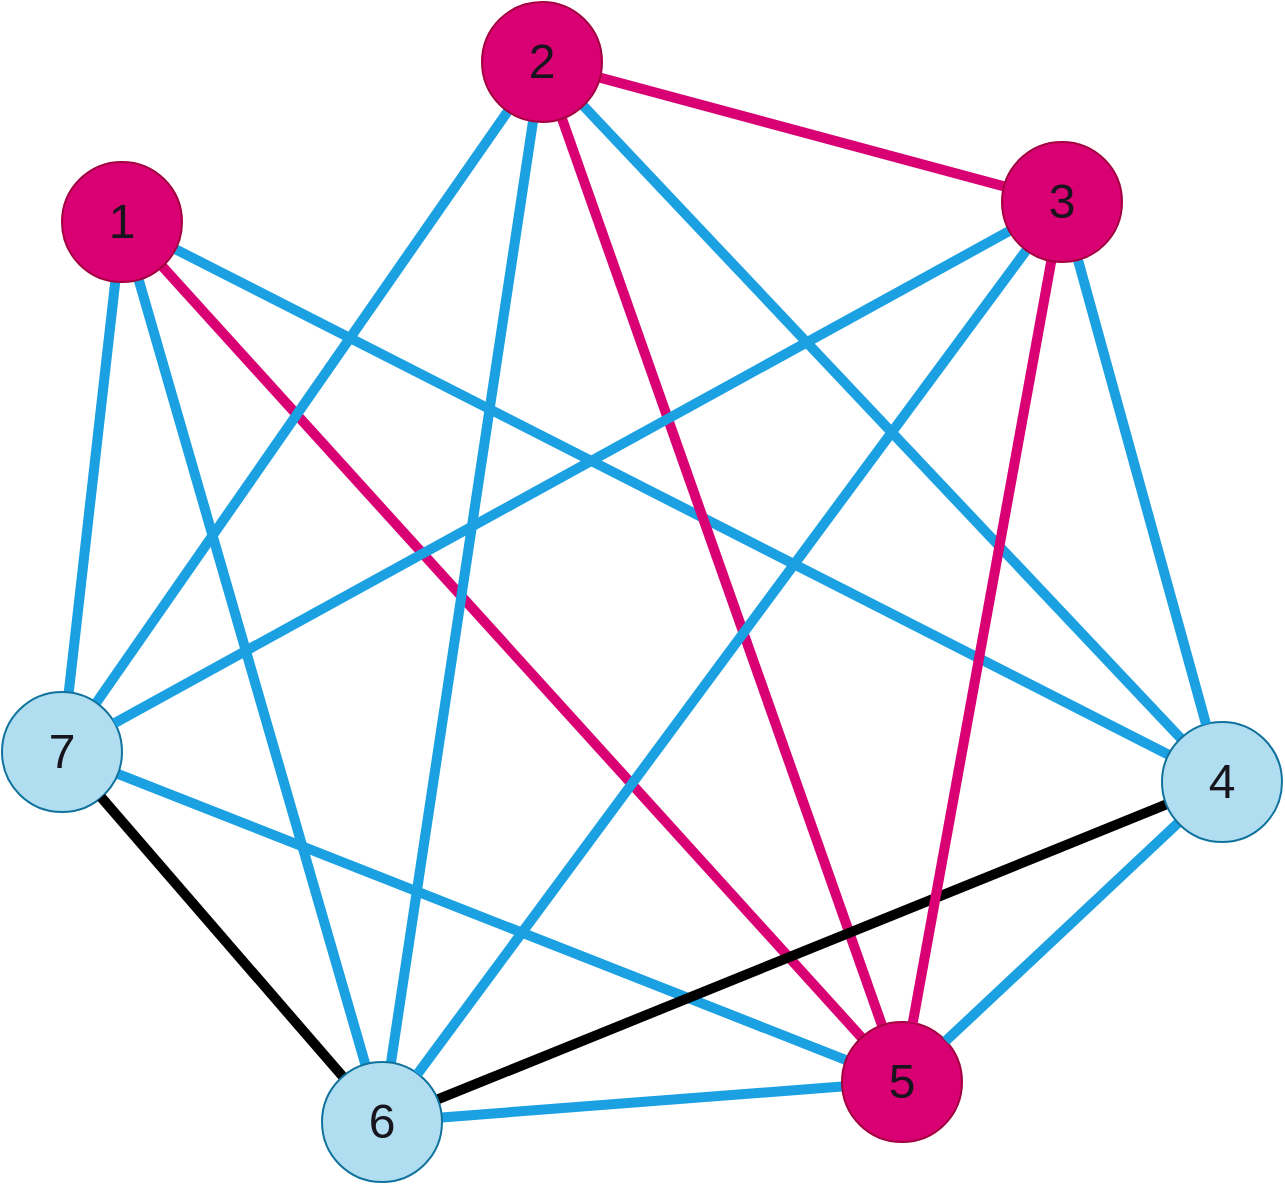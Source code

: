 <mxfile>
    <diagram id="oR5SH7QbYuMdXyNvKvRi" name="第 1 页">
        <mxGraphModel dx="1130" dy="784" grid="1" gridSize="10" guides="1" tooltips="1" connect="1" arrows="1" fold="1" page="1" pageScale="1" pageWidth="827" pageHeight="1169" background="#ffffff" math="0" shadow="0">
            <root>
                <mxCell id="0"/>
                <mxCell id="1" parent="0"/>
                <mxCell id="9" style="edgeStyle=none;html=1;fontSize=24;fontColor=#18141d;endArrow=none;endFill=0;strokeWidth=5;strokeColor=#1ba1e2;" parent="1" source="2" target="6" edge="1">
                    <mxGeometry relative="1" as="geometry"/>
                </mxCell>
                <mxCell id="10" style="edgeStyle=none;html=1;strokeColor=#d80073;strokeWidth=5;fontSize=24;fontColor=#18141d;endArrow=none;endFill=0;" parent="1" source="2" target="3" edge="1">
                    <mxGeometry relative="1" as="geometry"/>
                </mxCell>
                <mxCell id="11" style="edgeStyle=none;html=1;strokeColor=#1ba1e2;strokeWidth=5;fontSize=24;fontColor=#18141d;endArrow=none;endFill=0;" parent="1" source="2" target="7" edge="1">
                    <mxGeometry relative="1" as="geometry"/>
                </mxCell>
                <mxCell id="12" style="edgeStyle=none;html=1;strokeColor=#1ba1e2;strokeWidth=5;fontSize=24;fontColor=#18141d;endArrow=none;endFill=0;" parent="1" source="2" target="5" edge="1">
                    <mxGeometry relative="1" as="geometry"/>
                </mxCell>
                <mxCell id="2" value="&lt;font style=&quot;font-size: 24px;&quot; color=&quot;#18141d&quot;&gt;1&lt;/font&gt;" style="ellipse;whiteSpace=wrap;html=1;aspect=fixed;fillColor=#d80073;strokeColor=#A50040;fontColor=#ffffff;" parent="1" vertex="1">
                    <mxGeometry x="90" y="260" width="60" height="60" as="geometry"/>
                </mxCell>
                <mxCell id="25" style="edgeStyle=none;html=1;strokeColor=#1ba1e2;strokeWidth=5;fontSize=24;fontColor=#18141d;endArrow=none;endFill=0;" parent="1" source="3" target="7" edge="1">
                    <mxGeometry relative="1" as="geometry"/>
                </mxCell>
                <mxCell id="26" style="edgeStyle=none;html=1;strokeColor=#1ba1e2;strokeWidth=5;fontSize=24;fontColor=#18141d;endArrow=none;endFill=0;" parent="1" source="3" target="5" edge="1">
                    <mxGeometry relative="1" as="geometry"/>
                </mxCell>
                <mxCell id="29" style="edgeStyle=none;shape=connector;rounded=1;html=1;labelBackgroundColor=default;strokeColor=#d80073;strokeWidth=5;fontFamily=Helvetica;fontSize=24;fontColor=#18141d;endArrow=none;endFill=0;" edge="1" parent="1" source="3" target="4">
                    <mxGeometry relative="1" as="geometry"/>
                </mxCell>
                <mxCell id="3" value="&lt;font style=&quot;font-size: 24px;&quot; color=&quot;#18141d&quot;&gt;5&lt;/font&gt;" style="ellipse;whiteSpace=wrap;html=1;aspect=fixed;fillColor=#d80073;strokeColor=#A50040;fontColor=#ffffff;" parent="1" vertex="1">
                    <mxGeometry x="480" y="690" width="60" height="60" as="geometry"/>
                </mxCell>
                <mxCell id="13" style="edgeStyle=none;html=1;strokeColor=#d80073;strokeWidth=5;fontSize=24;fontColor=#18141d;endArrow=none;endFill=0;" parent="1" source="4" target="8" edge="1">
                    <mxGeometry relative="1" as="geometry"/>
                </mxCell>
                <mxCell id="14" style="edgeStyle=none;html=1;strokeColor=#1ba1e2;strokeWidth=5;fontSize=24;fontColor=#18141d;endArrow=none;endFill=0;" parent="1" source="4" target="6" edge="1">
                    <mxGeometry relative="1" as="geometry"/>
                </mxCell>
                <mxCell id="16" style="edgeStyle=none;html=1;strokeColor=#1ba1e2;strokeWidth=5;fontSize=24;fontColor=#18141d;endArrow=none;endFill=0;" parent="1" source="4" target="7" edge="1">
                    <mxGeometry relative="1" as="geometry"/>
                </mxCell>
                <mxCell id="17" style="edgeStyle=none;html=1;strokeColor=#1ba1e2;strokeWidth=5;fontSize=24;fontColor=#18141d;endArrow=none;endFill=0;" parent="1" source="4" target="5" edge="1">
                    <mxGeometry relative="1" as="geometry"/>
                </mxCell>
                <mxCell id="4" value="&lt;font style=&quot;font-size: 24px;&quot; color=&quot;#18141d&quot;&gt;2&lt;/font&gt;" style="ellipse;whiteSpace=wrap;html=1;aspect=fixed;fillColor=#d80073;strokeColor=#A50040;fontColor=#ffffff;" parent="1" vertex="1">
                    <mxGeometry x="300" y="180" width="60" height="60" as="geometry"/>
                </mxCell>
                <mxCell id="5" value="&lt;font style=&quot;font-size: 24px;&quot; color=&quot;#18141d&quot;&gt;7&lt;/font&gt;" style="ellipse;whiteSpace=wrap;html=1;aspect=fixed;fillColor=#b1ddf0;strokeColor=#10739e;" parent="1" vertex="1">
                    <mxGeometry x="60" y="525" width="60" height="60" as="geometry"/>
                </mxCell>
                <mxCell id="23" style="edgeStyle=none;html=1;strokeColor=#1ba1e2;strokeWidth=5;fontSize=24;fontColor=#18141d;endArrow=none;endFill=0;" parent="1" source="6" target="3" edge="1">
                    <mxGeometry relative="1" as="geometry"/>
                </mxCell>
                <mxCell id="24" style="edgeStyle=none;html=1;strokeColor=#000000;strokeWidth=5;fontSize=24;fontColor=#18141d;endArrow=none;endFill=0;" parent="1" source="6" target="7" edge="1">
                    <mxGeometry relative="1" as="geometry"/>
                </mxCell>
                <mxCell id="6" value="&lt;font style=&quot;font-size: 24px;&quot; color=&quot;#18141d&quot;&gt;4&lt;/font&gt;" style="ellipse;whiteSpace=wrap;html=1;aspect=fixed;fillColor=#b1ddf0;strokeColor=#10739e;" parent="1" vertex="1">
                    <mxGeometry x="640" y="540" width="60" height="60" as="geometry"/>
                </mxCell>
                <mxCell id="27" style="edgeStyle=none;html=1;strokeColor=#000000;strokeWidth=5;fontSize=24;fontColor=#18141d;endArrow=none;endFill=0;" parent="1" source="7" target="5" edge="1">
                    <mxGeometry relative="1" as="geometry"/>
                </mxCell>
                <mxCell id="7" value="&lt;font style=&quot;font-size: 24px;&quot; color=&quot;#18141d&quot;&gt;6&lt;/font&gt;" style="ellipse;whiteSpace=wrap;html=1;aspect=fixed;fillColor=#b1ddf0;strokeColor=#10739e;" parent="1" vertex="1">
                    <mxGeometry x="220" y="710" width="60" height="60" as="geometry"/>
                </mxCell>
                <mxCell id="18" style="edgeStyle=none;html=1;strokeColor=#1ba1e2;strokeWidth=5;fontSize=24;fontColor=#18141d;endArrow=none;endFill=0;" parent="1" source="8" target="6" edge="1">
                    <mxGeometry relative="1" as="geometry"/>
                </mxCell>
                <mxCell id="19" style="edgeStyle=none;html=1;strokeColor=#d80073;strokeWidth=5;fontSize=24;fontColor=#18141d;endArrow=none;endFill=0;" parent="1" source="8" target="3" edge="1">
                    <mxGeometry relative="1" as="geometry"/>
                </mxCell>
                <mxCell id="20" style="edgeStyle=none;html=1;strokeColor=#1ba1e2;strokeWidth=5;fontSize=24;fontColor=#18141d;endArrow=none;endFill=0;" parent="1" source="8" target="7" edge="1">
                    <mxGeometry relative="1" as="geometry"/>
                </mxCell>
                <mxCell id="21" style="edgeStyle=none;html=1;strokeColor=#1ba1e2;strokeWidth=5;fontSize=24;fontColor=#18141d;endArrow=none;endFill=0;" parent="1" source="8" target="5" edge="1">
                    <mxGeometry relative="1" as="geometry"/>
                </mxCell>
                <mxCell id="8" value="&lt;font style=&quot;font-size: 24px;&quot; color=&quot;#18141d&quot;&gt;3&lt;/font&gt;" style="ellipse;whiteSpace=wrap;html=1;aspect=fixed;fillColor=#d80073;strokeColor=#A50040;fontColor=#ffffff;" parent="1" vertex="1">
                    <mxGeometry x="560" y="250" width="60" height="60" as="geometry"/>
                </mxCell>
            </root>
        </mxGraphModel>
    </diagram>
</mxfile>
